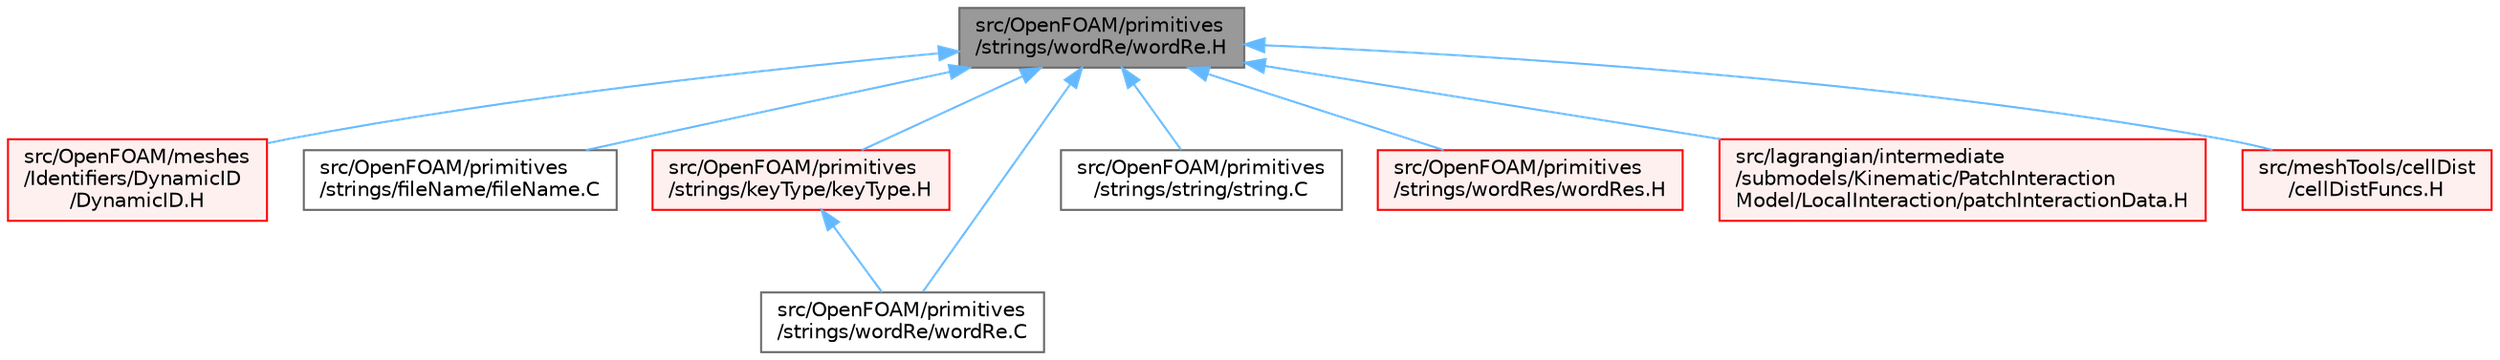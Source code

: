 digraph "src/OpenFOAM/primitives/strings/wordRe/wordRe.H"
{
 // LATEX_PDF_SIZE
  bgcolor="transparent";
  edge [fontname=Helvetica,fontsize=10,labelfontname=Helvetica,labelfontsize=10];
  node [fontname=Helvetica,fontsize=10,shape=box,height=0.2,width=0.4];
  Node1 [id="Node000001",label="src/OpenFOAM/primitives\l/strings/wordRe/wordRe.H",height=0.2,width=0.4,color="gray40", fillcolor="grey60", style="filled", fontcolor="black",tooltip=" "];
  Node1 -> Node2 [id="edge1_Node000001_Node000002",dir="back",color="steelblue1",style="solid",tooltip=" "];
  Node2 [id="Node000002",label="src/OpenFOAM/meshes\l/Identifiers/DynamicID\l/DynamicID.H",height=0.2,width=0.4,color="red", fillcolor="#FFF0F0", style="filled",URL="$DynamicID_8H.html",tooltip=" "];
  Node1 -> Node36 [id="edge2_Node000001_Node000036",dir="back",color="steelblue1",style="solid",tooltip=" "];
  Node36 [id="Node000036",label="src/OpenFOAM/primitives\l/strings/fileName/fileName.C",height=0.2,width=0.4,color="grey40", fillcolor="white", style="filled",URL="$fileName_8C.html",tooltip=" "];
  Node1 -> Node37 [id="edge3_Node000001_Node000037",dir="back",color="steelblue1",style="solid",tooltip=" "];
  Node37 [id="Node000037",label="src/OpenFOAM/primitives\l/strings/keyType/keyType.H",height=0.2,width=0.4,color="red", fillcolor="#FFF0F0", style="filled",URL="$keyType_8H.html",tooltip=" "];
  Node37 -> Node7049 [id="edge4_Node000037_Node007049",dir="back",color="steelblue1",style="solid",tooltip=" "];
  Node7049 [id="Node007049",label="src/OpenFOAM/primitives\l/strings/wordRe/wordRe.C",height=0.2,width=0.4,color="grey40", fillcolor="white", style="filled",URL="$wordRe_8C.html",tooltip=" "];
  Node1 -> Node7618 [id="edge5_Node000001_Node007618",dir="back",color="steelblue1",style="solid",tooltip=" "];
  Node7618 [id="Node007618",label="src/OpenFOAM/primitives\l/strings/string/string.C",height=0.2,width=0.4,color="grey40", fillcolor="white", style="filled",URL="$string_8C.html",tooltip=" "];
  Node1 -> Node7049 [id="edge6_Node000001_Node007049",dir="back",color="steelblue1",style="solid",tooltip=" "];
  Node1 -> Node8342 [id="edge7_Node000001_Node008342",dir="back",color="steelblue1",style="solid",tooltip=" "];
  Node8342 [id="Node008342",label="src/OpenFOAM/primitives\l/strings/wordRes/wordRes.H",height=0.2,width=0.4,color="red", fillcolor="#FFF0F0", style="filled",URL="$wordRes_8H.html",tooltip=" "];
  Node1 -> Node8586 [id="edge8_Node000001_Node008586",dir="back",color="steelblue1",style="solid",tooltip=" "];
  Node8586 [id="Node008586",label="src/lagrangian/intermediate\l/submodels/Kinematic/PatchInteraction\lModel/LocalInteraction/patchInteractionData.H",height=0.2,width=0.4,color="red", fillcolor="#FFF0F0", style="filled",URL="$patchInteractionData_8H.html",tooltip=" "];
  Node1 -> Node5773 [id="edge9_Node000001_Node005773",dir="back",color="steelblue1",style="solid",tooltip=" "];
  Node5773 [id="Node005773",label="src/meshTools/cellDist\l/cellDistFuncs.H",height=0.2,width=0.4,color="red", fillcolor="#FFF0F0", style="filled",URL="$cellDistFuncs_8H.html",tooltip=" "];
}
